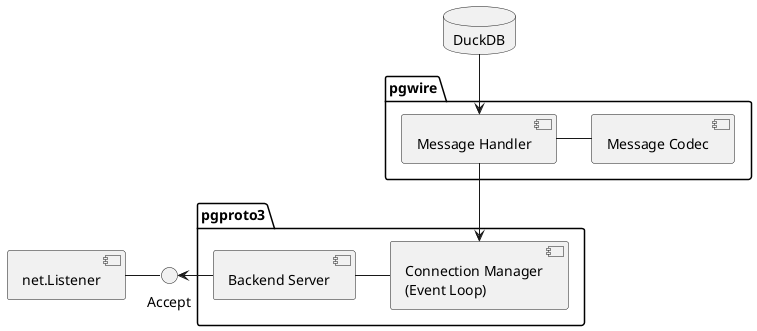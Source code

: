 @startuml

database "DuckDB" as duckdb

package "pgwire" {
    component "Message Handler" as msg_handler
    component "Message Codec" as msg_codec
    msg_handler - msg_codec
}

package "pgproto3" {
    component "Backend Server" as backend_server
    component "Connection Manager\n(Event Loop)" as conn_manager
    backend_server - conn_manager
}

interface "Accept" as accept

component "net.Listener" as listener

duckdb --> msg_handler

msg_handler --> conn_manager

backend_server -left-> accept

listener - accept

@enduml
